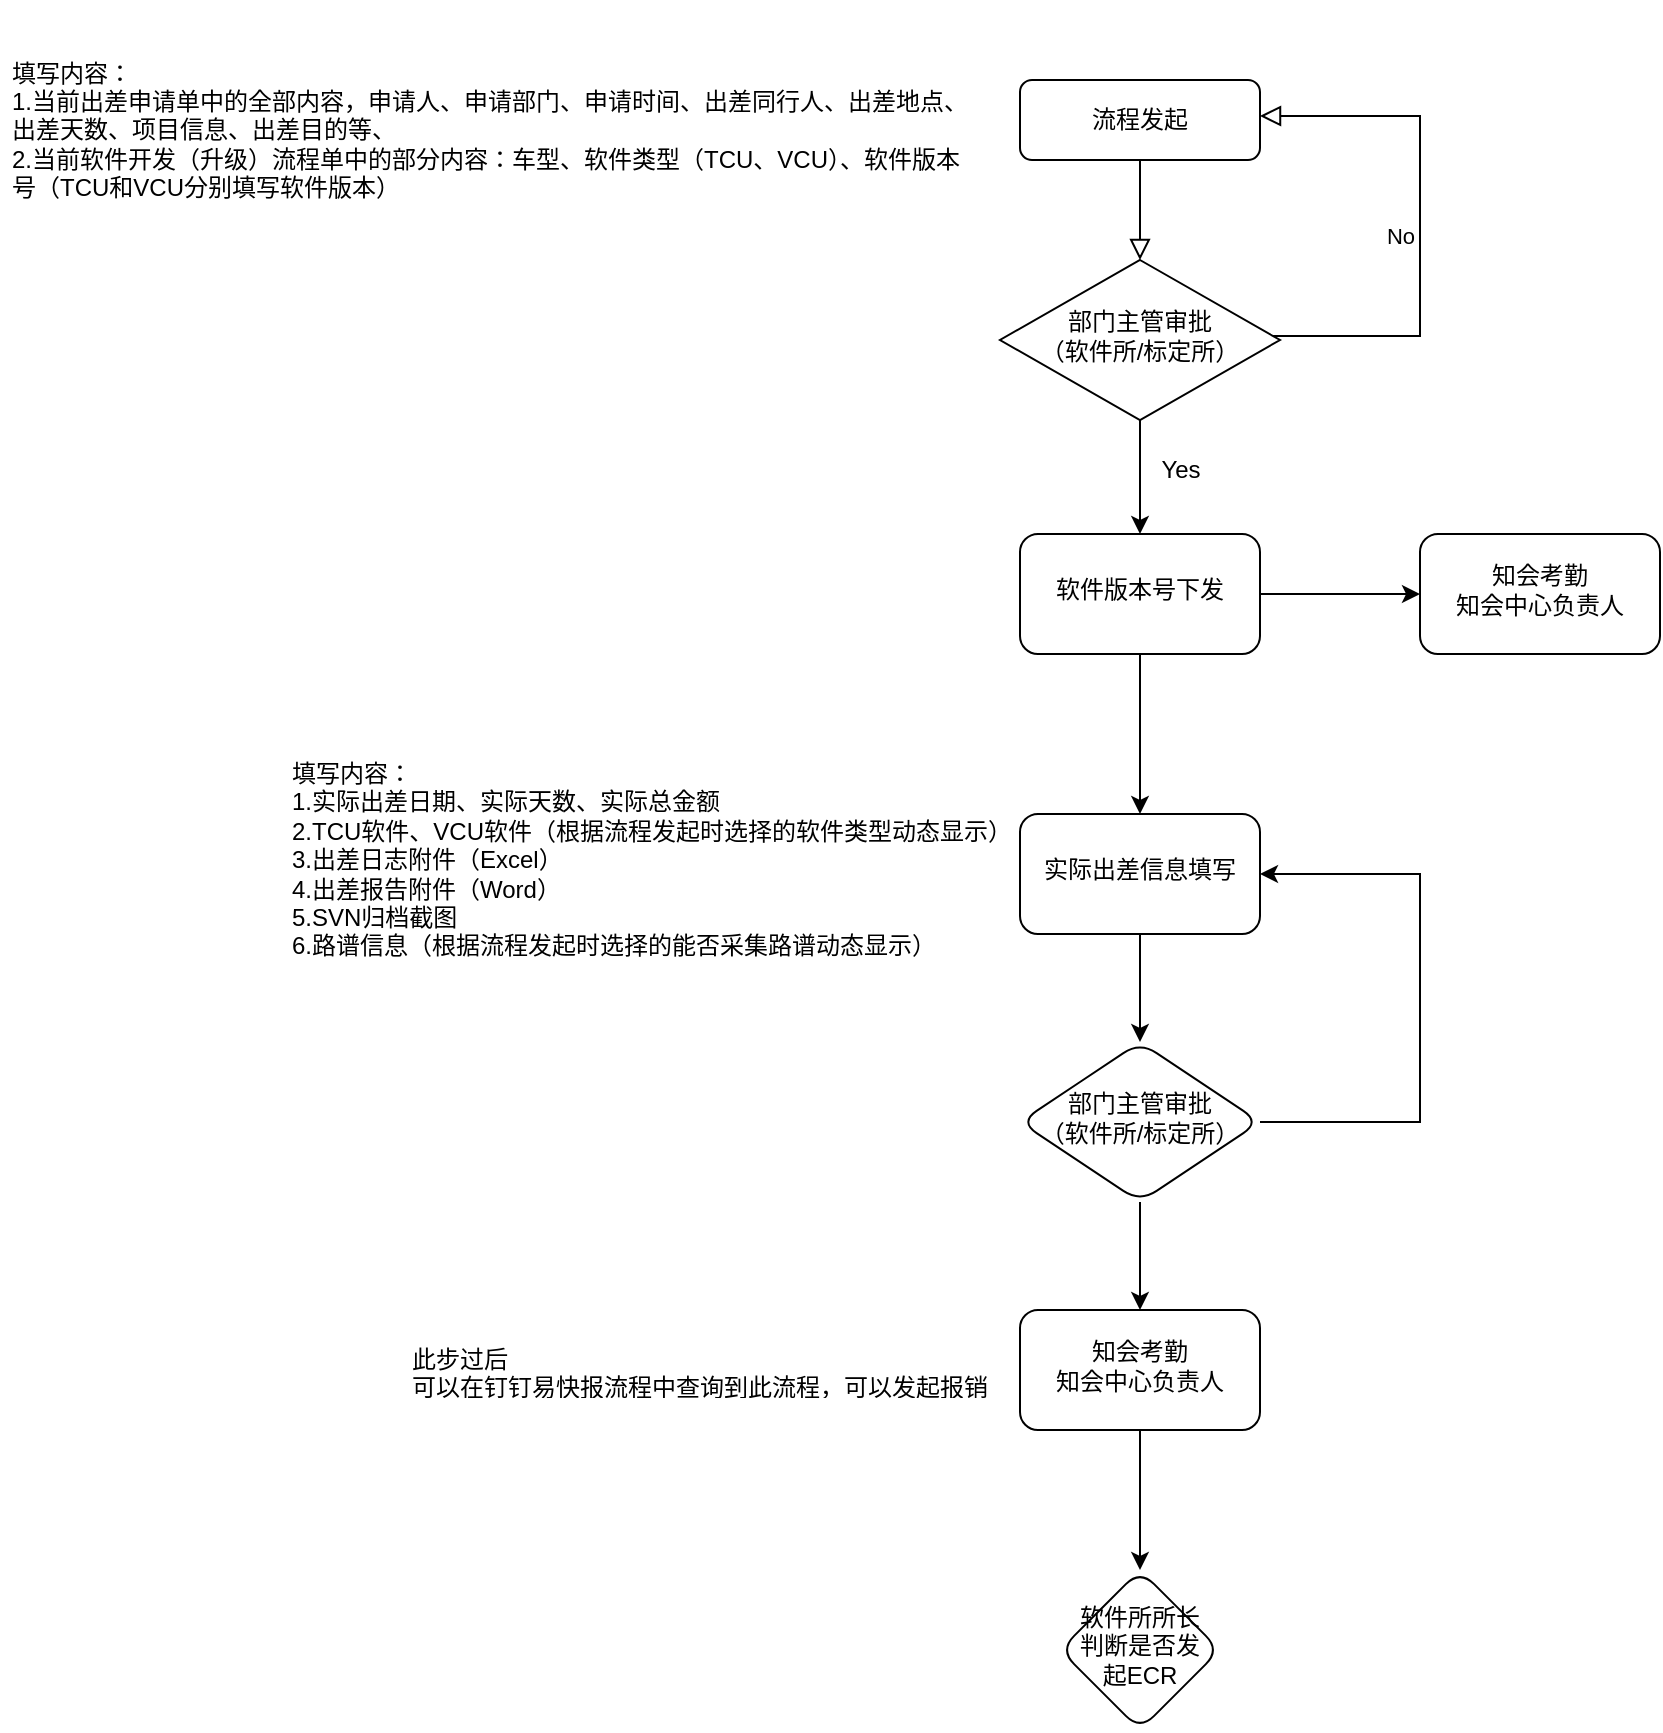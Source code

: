 <mxfile version="28.1.2">
  <diagram id="C5RBs43oDa-KdzZeNtuy" name="Page-1">
    <mxGraphModel dx="2009" dy="662" grid="1" gridSize="10" guides="1" tooltips="1" connect="1" arrows="1" fold="1" page="1" pageScale="1" pageWidth="827" pageHeight="1169" math="0" shadow="0">
      <root>
        <mxCell id="WIyWlLk6GJQsqaUBKTNV-0" />
        <mxCell id="WIyWlLk6GJQsqaUBKTNV-1" parent="WIyWlLk6GJQsqaUBKTNV-0" />
        <mxCell id="WIyWlLk6GJQsqaUBKTNV-2" value="" style="rounded=0;html=1;jettySize=auto;orthogonalLoop=1;fontSize=11;endArrow=block;endFill=0;endSize=8;strokeWidth=1;shadow=0;labelBackgroundColor=none;edgeStyle=orthogonalEdgeStyle;" parent="WIyWlLk6GJQsqaUBKTNV-1" source="WIyWlLk6GJQsqaUBKTNV-3" target="WIyWlLk6GJQsqaUBKTNV-6" edge="1">
          <mxGeometry relative="1" as="geometry" />
        </mxCell>
        <mxCell id="WIyWlLk6GJQsqaUBKTNV-3" value="流程发起" style="rounded=1;whiteSpace=wrap;html=1;fontSize=12;glass=0;strokeWidth=1;shadow=0;" parent="WIyWlLk6GJQsqaUBKTNV-1" vertex="1">
          <mxGeometry x="160" y="80" width="120" height="40" as="geometry" />
        </mxCell>
        <mxCell id="WIyWlLk6GJQsqaUBKTNV-5" value="No" style="edgeStyle=orthogonalEdgeStyle;rounded=0;html=1;jettySize=auto;orthogonalLoop=1;fontSize=11;endArrow=block;endFill=0;endSize=8;strokeWidth=1;shadow=0;labelBackgroundColor=none;entryX=1;entryY=0.5;entryDx=0;entryDy=0;" parent="WIyWlLk6GJQsqaUBKTNV-1" edge="1">
          <mxGeometry y="10" relative="1" as="geometry">
            <mxPoint as="offset" />
            <mxPoint x="270" y="208.0" as="sourcePoint" />
            <mxPoint x="280" y="98" as="targetPoint" />
            <Array as="points">
              <mxPoint x="360" y="208" />
              <mxPoint x="360" y="98" />
            </Array>
          </mxGeometry>
        </mxCell>
        <mxCell id="QE-g7Vl7YDE5_Teg0-7s-13" value="" style="edgeStyle=orthogonalEdgeStyle;rounded=0;orthogonalLoop=1;jettySize=auto;html=1;" edge="1" parent="WIyWlLk6GJQsqaUBKTNV-1" source="WIyWlLk6GJQsqaUBKTNV-6" target="QE-g7Vl7YDE5_Teg0-7s-12">
          <mxGeometry relative="1" as="geometry" />
        </mxCell>
        <mxCell id="WIyWlLk6GJQsqaUBKTNV-6" value="部门主管审批&lt;div&gt;（软件所/标定所）&lt;/div&gt;" style="rhombus;whiteSpace=wrap;html=1;shadow=0;fontFamily=Helvetica;fontSize=12;align=center;strokeWidth=1;spacing=6;spacingTop=-4;" parent="WIyWlLk6GJQsqaUBKTNV-1" vertex="1">
          <mxGeometry x="150" y="170" width="140" height="80" as="geometry" />
        </mxCell>
        <mxCell id="QE-g7Vl7YDE5_Teg0-7s-9" value="填写内容：&lt;div&gt;1.当前出差申请单中的全部内容，申请人、申请部门、申请时间、出差同行人、出差地点、出差天数、项目信息、出差目的等、&lt;/div&gt;&lt;div&gt;2.当前软件开发（升级）流程单中的部分内容：车型、软件类型（TCU、VCU）、软件版本号（TCU和VCU分别填写软件版本）&lt;/div&gt;" style="text;strokeColor=none;fillColor=none;align=left;verticalAlign=middle;spacingLeft=4;spacingRight=4;overflow=hidden;points=[[0,0.5],[1,0.5]];portConstraint=eastwest;rotatable=0;whiteSpace=wrap;html=1;" vertex="1" parent="WIyWlLk6GJQsqaUBKTNV-1">
          <mxGeometry x="-350" y="40" width="490" height="130" as="geometry" />
        </mxCell>
        <mxCell id="QE-g7Vl7YDE5_Teg0-7s-16" value="" style="edgeStyle=orthogonalEdgeStyle;rounded=0;orthogonalLoop=1;jettySize=auto;html=1;" edge="1" parent="WIyWlLk6GJQsqaUBKTNV-1" source="QE-g7Vl7YDE5_Teg0-7s-12" target="QE-g7Vl7YDE5_Teg0-7s-15">
          <mxGeometry relative="1" as="geometry" />
        </mxCell>
        <mxCell id="QE-g7Vl7YDE5_Teg0-7s-18" value="" style="edgeStyle=orthogonalEdgeStyle;rounded=0;orthogonalLoop=1;jettySize=auto;html=1;" edge="1" parent="WIyWlLk6GJQsqaUBKTNV-1" source="QE-g7Vl7YDE5_Teg0-7s-12" target="QE-g7Vl7YDE5_Teg0-7s-17">
          <mxGeometry relative="1" as="geometry" />
        </mxCell>
        <mxCell id="QE-g7Vl7YDE5_Teg0-7s-12" value="软件版本号下发" style="rounded=1;whiteSpace=wrap;html=1;shadow=0;strokeWidth=1;spacing=6;spacingTop=-4;" vertex="1" parent="WIyWlLk6GJQsqaUBKTNV-1">
          <mxGeometry x="160" y="307" width="120" height="60" as="geometry" />
        </mxCell>
        <mxCell id="QE-g7Vl7YDE5_Teg0-7s-14" value="Yes" style="text;html=1;align=center;verticalAlign=middle;resizable=0;points=[];autosize=1;strokeColor=none;fillColor=none;" vertex="1" parent="WIyWlLk6GJQsqaUBKTNV-1">
          <mxGeometry x="220" y="260" width="40" height="30" as="geometry" />
        </mxCell>
        <mxCell id="QE-g7Vl7YDE5_Teg0-7s-15" value="知会考勤&lt;div&gt;知会中心负责人&lt;/div&gt;" style="whiteSpace=wrap;html=1;rounded=1;shadow=0;strokeWidth=1;spacing=6;spacingTop=-4;" vertex="1" parent="WIyWlLk6GJQsqaUBKTNV-1">
          <mxGeometry x="360" y="307" width="120" height="60" as="geometry" />
        </mxCell>
        <mxCell id="QE-g7Vl7YDE5_Teg0-7s-23" value="" style="edgeStyle=orthogonalEdgeStyle;rounded=0;orthogonalLoop=1;jettySize=auto;html=1;" edge="1" parent="WIyWlLk6GJQsqaUBKTNV-1" source="QE-g7Vl7YDE5_Teg0-7s-17" target="QE-g7Vl7YDE5_Teg0-7s-22">
          <mxGeometry relative="1" as="geometry" />
        </mxCell>
        <mxCell id="QE-g7Vl7YDE5_Teg0-7s-17" value="实际出差信息填写" style="whiteSpace=wrap;html=1;rounded=1;shadow=0;strokeWidth=1;spacing=6;spacingTop=-4;" vertex="1" parent="WIyWlLk6GJQsqaUBKTNV-1">
          <mxGeometry x="160" y="447" width="120" height="60" as="geometry" />
        </mxCell>
        <mxCell id="QE-g7Vl7YDE5_Teg0-7s-19" value="填写内容：&lt;div&gt;1.实际出差日期、实际天数、实际总金额&lt;/div&gt;&lt;div&gt;2.TCU软件、VCU软件（&lt;span style=&quot;background-color: transparent; color: light-dark(rgb(0, 0, 0), rgb(255, 255, 255));&quot;&gt;根据流程发起时选择的软件类型动态显示）&lt;/span&gt;&lt;/div&gt;&lt;div&gt;3.出差日志附件（Excel）&lt;/div&gt;&lt;div&gt;4.出差报告附件（Word）&lt;/div&gt;&lt;div&gt;5.SVN归档截图&lt;/div&gt;&lt;div&gt;6.路谱信息（根据流程发起时选择的能否采集路谱动态显示）&lt;/div&gt;&lt;div&gt;&lt;br&gt;&lt;/div&gt;" style="text;strokeColor=none;fillColor=none;align=left;verticalAlign=middle;spacingLeft=4;spacingRight=4;overflow=hidden;points=[[0,0.5],[1,0.5]];portConstraint=eastwest;rotatable=0;whiteSpace=wrap;html=1;" vertex="1" parent="WIyWlLk6GJQsqaUBKTNV-1">
          <mxGeometry x="-210" y="412" width="380" height="130" as="geometry" />
        </mxCell>
        <mxCell id="QE-g7Vl7YDE5_Teg0-7s-25" value="" style="edgeStyle=orthogonalEdgeStyle;rounded=0;orthogonalLoop=1;jettySize=auto;html=1;" edge="1" parent="WIyWlLk6GJQsqaUBKTNV-1" source="QE-g7Vl7YDE5_Teg0-7s-22">
          <mxGeometry relative="1" as="geometry">
            <mxPoint x="280" y="477" as="targetPoint" />
            <Array as="points">
              <mxPoint x="360" y="601" />
              <mxPoint x="360" y="477" />
            </Array>
          </mxGeometry>
        </mxCell>
        <mxCell id="QE-g7Vl7YDE5_Teg0-7s-27" value="" style="edgeStyle=orthogonalEdgeStyle;rounded=0;orthogonalLoop=1;jettySize=auto;html=1;" edge="1" parent="WIyWlLk6GJQsqaUBKTNV-1" source="QE-g7Vl7YDE5_Teg0-7s-22" target="QE-g7Vl7YDE5_Teg0-7s-26">
          <mxGeometry relative="1" as="geometry" />
        </mxCell>
        <mxCell id="QE-g7Vl7YDE5_Teg0-7s-22" value="部门主管审批&lt;div&gt;（软件所/标定所）&lt;/div&gt;" style="rhombus;whiteSpace=wrap;html=1;rounded=1;shadow=0;strokeWidth=1;spacing=6;spacingTop=-4;" vertex="1" parent="WIyWlLk6GJQsqaUBKTNV-1">
          <mxGeometry x="160" y="561" width="120" height="80" as="geometry" />
        </mxCell>
        <mxCell id="QE-g7Vl7YDE5_Teg0-7s-30" value="" style="edgeStyle=orthogonalEdgeStyle;rounded=0;orthogonalLoop=1;jettySize=auto;html=1;" edge="1" parent="WIyWlLk6GJQsqaUBKTNV-1" source="QE-g7Vl7YDE5_Teg0-7s-26" target="QE-g7Vl7YDE5_Teg0-7s-29">
          <mxGeometry relative="1" as="geometry" />
        </mxCell>
        <mxCell id="QE-g7Vl7YDE5_Teg0-7s-26" value="知会考勤&lt;div&gt;知会中心负责人&lt;/div&gt;" style="whiteSpace=wrap;html=1;rounded=1;shadow=0;strokeWidth=1;spacing=6;spacingTop=-4;" vertex="1" parent="WIyWlLk6GJQsqaUBKTNV-1">
          <mxGeometry x="160" y="695" width="120" height="60" as="geometry" />
        </mxCell>
        <mxCell id="QE-g7Vl7YDE5_Teg0-7s-28" value="此步过后&lt;div&gt;可以在钉钉易快报流程中查询到此流程，可以发起报销&lt;br&gt;&lt;div&gt;&lt;br&gt;&lt;div&gt;&lt;br&gt;&lt;/div&gt;&lt;/div&gt;&lt;/div&gt;" style="text;strokeColor=none;fillColor=none;align=left;verticalAlign=middle;spacingLeft=4;spacingRight=4;overflow=hidden;points=[[0,0.5],[1,0.5]];portConstraint=eastwest;rotatable=0;whiteSpace=wrap;html=1;" vertex="1" parent="WIyWlLk6GJQsqaUBKTNV-1">
          <mxGeometry x="-150" y="710" width="300" height="30" as="geometry" />
        </mxCell>
        <mxCell id="QE-g7Vl7YDE5_Teg0-7s-29" value="软件所所长判断是否发起ECR" style="rhombus;whiteSpace=wrap;html=1;rounded=1;shadow=0;strokeWidth=1;spacing=6;spacingTop=-4;" vertex="1" parent="WIyWlLk6GJQsqaUBKTNV-1">
          <mxGeometry x="180" y="825" width="80" height="80" as="geometry" />
        </mxCell>
      </root>
    </mxGraphModel>
  </diagram>
</mxfile>
